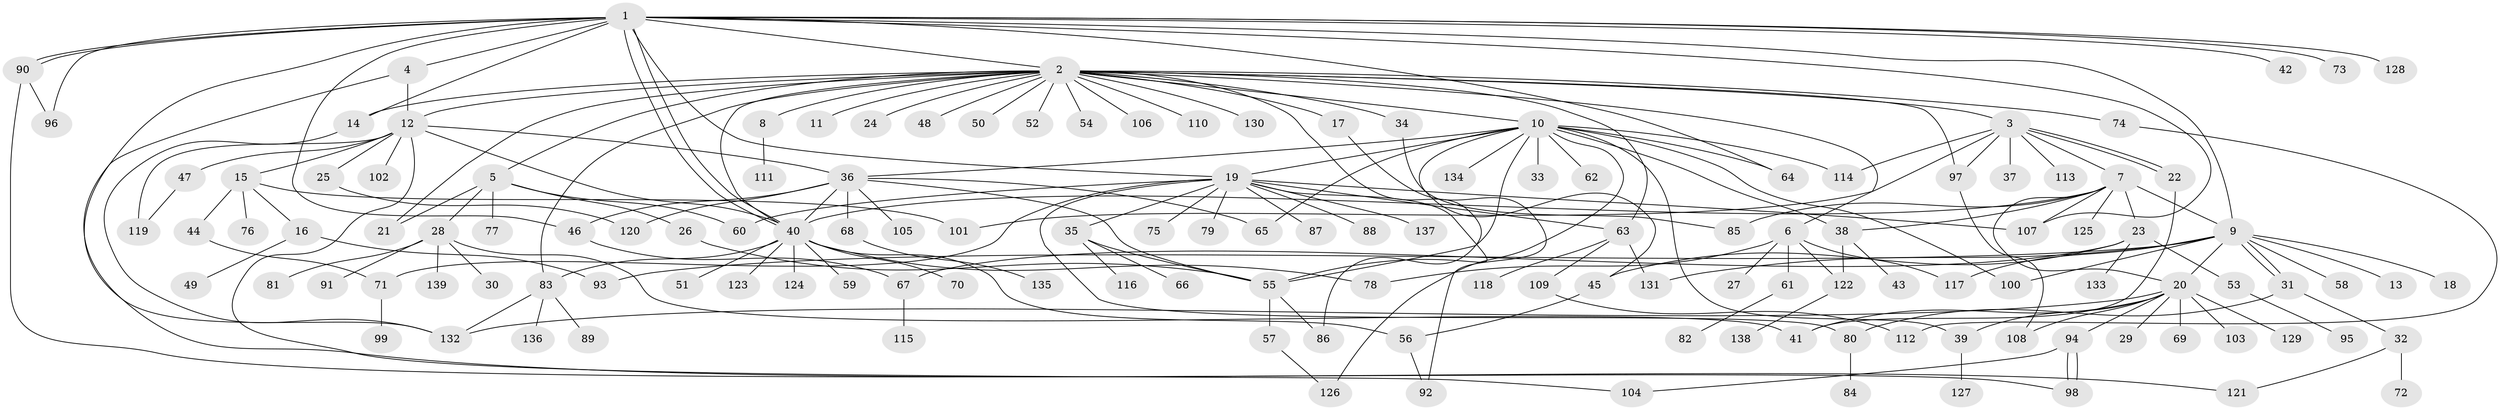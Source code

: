 // coarse degree distribution, {12: 0.020618556701030927, 1: 0.5773195876288659, 15: 0.010309278350515464, 5: 0.041237113402061855, 2: 0.21649484536082475, 3: 0.030927835051546393, 16: 0.020618556701030927, 30: 0.010309278350515464, 4: 0.041237113402061855, 7: 0.020618556701030927, 6: 0.010309278350515464}
// Generated by graph-tools (version 1.1) at 2025/50/03/04/25 21:50:08]
// undirected, 139 vertices, 199 edges
graph export_dot {
graph [start="1"]
  node [color=gray90,style=filled];
  1;
  2;
  3;
  4;
  5;
  6;
  7;
  8;
  9;
  10;
  11;
  12;
  13;
  14;
  15;
  16;
  17;
  18;
  19;
  20;
  21;
  22;
  23;
  24;
  25;
  26;
  27;
  28;
  29;
  30;
  31;
  32;
  33;
  34;
  35;
  36;
  37;
  38;
  39;
  40;
  41;
  42;
  43;
  44;
  45;
  46;
  47;
  48;
  49;
  50;
  51;
  52;
  53;
  54;
  55;
  56;
  57;
  58;
  59;
  60;
  61;
  62;
  63;
  64;
  65;
  66;
  67;
  68;
  69;
  70;
  71;
  72;
  73;
  74;
  75;
  76;
  77;
  78;
  79;
  80;
  81;
  82;
  83;
  84;
  85;
  86;
  87;
  88;
  89;
  90;
  91;
  92;
  93;
  94;
  95;
  96;
  97;
  98;
  99;
  100;
  101;
  102;
  103;
  104;
  105;
  106;
  107;
  108;
  109;
  110;
  111;
  112;
  113;
  114;
  115;
  116;
  117;
  118;
  119;
  120;
  121;
  122;
  123;
  124;
  125;
  126;
  127;
  128;
  129;
  130;
  131;
  132;
  133;
  134;
  135;
  136;
  137;
  138;
  139;
  1 -- 2;
  1 -- 4;
  1 -- 9;
  1 -- 14;
  1 -- 19;
  1 -- 40;
  1 -- 40;
  1 -- 42;
  1 -- 46;
  1 -- 64;
  1 -- 73;
  1 -- 90;
  1 -- 90;
  1 -- 96;
  1 -- 107;
  1 -- 128;
  1 -- 132;
  2 -- 3;
  2 -- 5;
  2 -- 6;
  2 -- 8;
  2 -- 10;
  2 -- 11;
  2 -- 12;
  2 -- 14;
  2 -- 17;
  2 -- 21;
  2 -- 24;
  2 -- 34;
  2 -- 40;
  2 -- 48;
  2 -- 50;
  2 -- 52;
  2 -- 54;
  2 -- 63;
  2 -- 74;
  2 -- 83;
  2 -- 86;
  2 -- 97;
  2 -- 106;
  2 -- 110;
  2 -- 130;
  3 -- 7;
  3 -- 22;
  3 -- 22;
  3 -- 37;
  3 -- 97;
  3 -- 101;
  3 -- 113;
  3 -- 114;
  4 -- 12;
  4 -- 121;
  5 -- 21;
  5 -- 26;
  5 -- 28;
  5 -- 60;
  5 -- 77;
  6 -- 27;
  6 -- 61;
  6 -- 78;
  6 -- 117;
  6 -- 122;
  7 -- 9;
  7 -- 20;
  7 -- 23;
  7 -- 38;
  7 -- 40;
  7 -- 85;
  7 -- 107;
  7 -- 125;
  8 -- 111;
  9 -- 13;
  9 -- 18;
  9 -- 20;
  9 -- 31;
  9 -- 31;
  9 -- 58;
  9 -- 93;
  9 -- 100;
  9 -- 117;
  9 -- 131;
  10 -- 19;
  10 -- 33;
  10 -- 36;
  10 -- 38;
  10 -- 39;
  10 -- 45;
  10 -- 55;
  10 -- 62;
  10 -- 64;
  10 -- 65;
  10 -- 100;
  10 -- 114;
  10 -- 126;
  10 -- 134;
  12 -- 15;
  12 -- 25;
  12 -- 36;
  12 -- 40;
  12 -- 47;
  12 -- 102;
  12 -- 104;
  12 -- 119;
  14 -- 132;
  15 -- 16;
  15 -- 44;
  15 -- 76;
  15 -- 101;
  16 -- 49;
  16 -- 93;
  17 -- 92;
  19 -- 35;
  19 -- 55;
  19 -- 60;
  19 -- 63;
  19 -- 71;
  19 -- 75;
  19 -- 79;
  19 -- 80;
  19 -- 87;
  19 -- 88;
  19 -- 107;
  19 -- 137;
  20 -- 29;
  20 -- 39;
  20 -- 41;
  20 -- 69;
  20 -- 94;
  20 -- 103;
  20 -- 108;
  20 -- 129;
  20 -- 132;
  22 -- 41;
  23 -- 45;
  23 -- 53;
  23 -- 67;
  23 -- 133;
  25 -- 120;
  26 -- 55;
  28 -- 30;
  28 -- 41;
  28 -- 81;
  28 -- 91;
  28 -- 139;
  31 -- 32;
  31 -- 80;
  32 -- 72;
  32 -- 121;
  34 -- 85;
  35 -- 55;
  35 -- 66;
  35 -- 116;
  36 -- 40;
  36 -- 46;
  36 -- 55;
  36 -- 65;
  36 -- 68;
  36 -- 105;
  36 -- 120;
  38 -- 43;
  38 -- 122;
  39 -- 127;
  40 -- 51;
  40 -- 56;
  40 -- 59;
  40 -- 70;
  40 -- 78;
  40 -- 83;
  40 -- 123;
  40 -- 124;
  44 -- 71;
  45 -- 56;
  46 -- 67;
  47 -- 119;
  53 -- 95;
  55 -- 57;
  55 -- 86;
  56 -- 92;
  57 -- 126;
  61 -- 82;
  63 -- 109;
  63 -- 118;
  63 -- 131;
  67 -- 115;
  68 -- 135;
  71 -- 99;
  74 -- 112;
  80 -- 84;
  83 -- 89;
  83 -- 132;
  83 -- 136;
  90 -- 96;
  90 -- 98;
  94 -- 98;
  94 -- 98;
  94 -- 104;
  97 -- 108;
  109 -- 112;
  122 -- 138;
}
